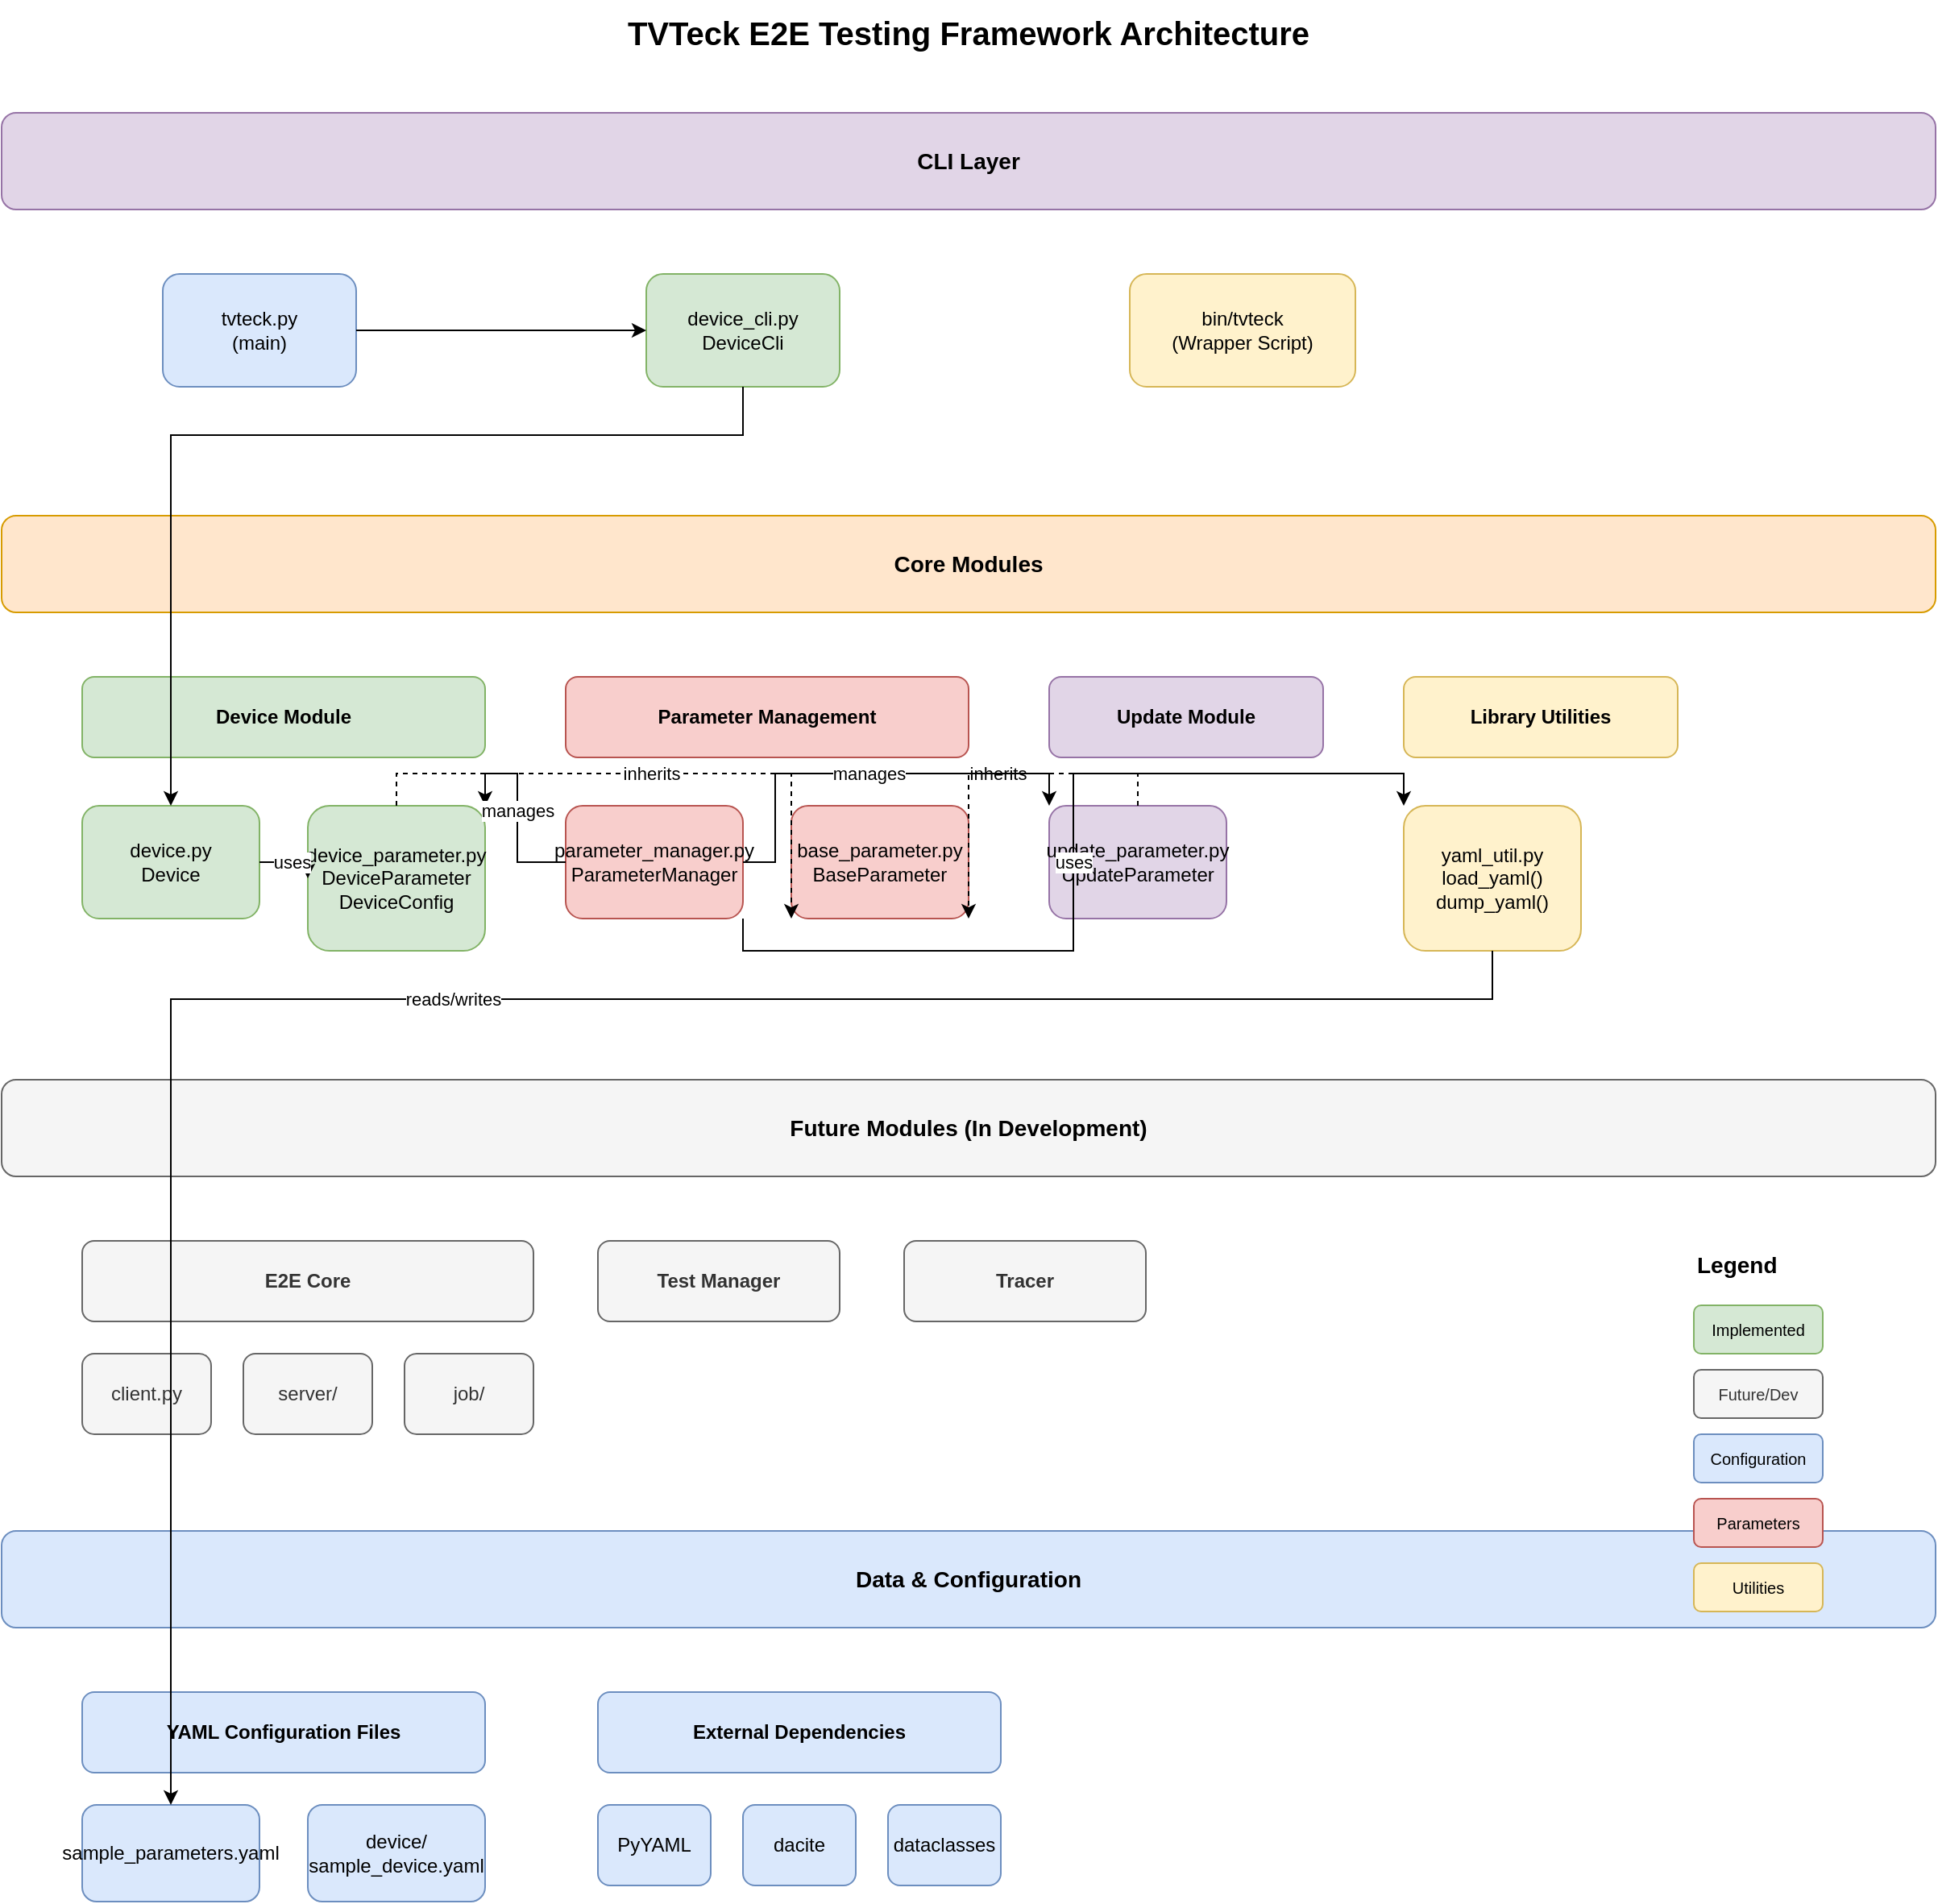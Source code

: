 <mxfile version="21.6.5" type="device">
  <diagram name="TVTeck Architecture" id="architecture-overview">
    <mxGraphModel dx="1422" dy="1000" grid="1" gridSize="10" guides="1" tooltips="1" connect="1" arrows="1" fold="1" page="1" pageScale="1" pageWidth="1400" pageHeight="1200" math="0" shadow="0">
      <root>
        <mxCell id="0" />
        <mxCell id="1" parent="0" />
        
        <!-- Title -->
        <mxCell id="title" value="TVTeck E2E Testing Framework Architecture" style="text;html=1;strokeColor=none;fillColor=none;align=center;verticalAlign=middle;whiteSpace=wrap;rounded=0;fontSize=20;fontStyle=1" vertex="1" parent="1">
          <mxGeometry x="450" y="30" width="500" height="40" as="geometry" />
        </mxCell>

        <!-- CLI Layer -->
        <mxCell id="cli-layer" value="CLI Layer" style="rounded=1;whiteSpace=wrap;html=1;fillColor=#e1d5e7;strokeColor=#9673a6;fontSize=14;fontStyle=1" vertex="1" parent="1">
          <mxGeometry x="100" y="100" width="1200" height="60" as="geometry" />
        </mxCell>
        
        <!-- Main Entry Point -->
        <mxCell id="tvteck-main" value="tvteck.py&#xa;(main)" style="rounded=1;whiteSpace=wrap;html=1;fillColor=#dae8fc;strokeColor=#6c8ebf" vertex="1" parent="1">
          <mxGeometry x="200" y="200" width="120" height="70" as="geometry" />
        </mxCell>

        <!-- Device CLI -->
        <mxCell id="device-cli" value="device_cli.py&#xa;DeviceCli" style="rounded=1;whiteSpace=wrap;html=1;fillColor=#d5e8d4;strokeColor=#82b366" vertex="1" parent="1">
          <mxGeometry x="500" y="200" width="120" height="70" as="geometry" />
        </mxCell>

        <!-- Bin Scripts -->
        <mxCell id="bin-scripts" value="bin/tvteck&#xa;(Wrapper Script)" style="rounded=1;whiteSpace=wrap;html=1;fillColor=#fff2cc;strokeColor=#d6b656" vertex="1" parent="1">
          <mxGeometry x="800" y="200" width="140" height="70" as="geometry" />
        </mxCell>

        <!-- CLI to Device connection -->
        <mxCell id="cli-device-conn" value="" style="edgeStyle=orthogonalEdgeStyle;rounded=0;orthogonalLoop=1;jettySize=auto;html=1;exitX=1;exitY=0.5;exitDx=0;exitDy=0;entryX=0;entryY=0.5;entryDx=0;entryDy=0;" edge="1" parent="1" source="tvteck-main" target="device-cli">
          <mxGeometry relative="1" as="geometry" />
        </mxCell>

        <!-- Core Modules Layer -->
        <mxCell id="core-layer" value="Core Modules" style="rounded=1;whiteSpace=wrap;html=1;fillColor=#ffe6cc;strokeColor=#d79b00;fontSize=14;fontStyle=1" vertex="1" parent="1">
          <mxGeometry x="100" y="350" width="1200" height="60" as="geometry" />
        </mxCell>

        <!-- Device Module -->
        <mxCell id="device-module" value="Device Module" style="rounded=1;whiteSpace=wrap;html=1;fillColor=#d5e8d4;strokeColor=#82b366;fontSize=12;fontStyle=1" vertex="1" parent="1">
          <mxGeometry x="150" y="450" width="250" height="50" as="geometry" />
        </mxCell>

        <mxCell id="device-class" value="device.py&#xa;Device" style="rounded=1;whiteSpace=wrap;html=1;fillColor=#d5e8d4;strokeColor=#82b366" vertex="1" parent="1">
          <mxGeometry x="150" y="530" width="110" height="70" as="geometry" />
        </mxCell>

        <mxCell id="device-param" value="device_parameter.py&#xa;DeviceParameter&#xa;DeviceConfig" style="rounded=1;whiteSpace=wrap;html=1;fillColor=#d5e8d4;strokeColor=#82b366" vertex="1" parent="1">
          <mxGeometry x="290" y="530" width="110" height="90" as="geometry" />
        </mxCell>

        <!-- Parameter Management Module -->
        <mxCell id="parameter-module" value="Parameter Management" style="rounded=1;whiteSpace=wrap;html=1;fillColor=#f8cecc;strokeColor=#b85450;fontSize=12;fontStyle=1" vertex="1" parent="1">
          <mxGeometry x="450" y="450" width="250" height="50" as="geometry" />
        </mxCell>

        <mxCell id="param-manager" value="parameter_manager.py&#xa;ParameterManager" style="rounded=1;whiteSpace=wrap;html=1;fillColor=#f8cecc;strokeColor=#b85450" vertex="1" parent="1">
          <mxGeometry x="450" y="530" width="110" height="70" as="geometry" />
        </mxCell>

        <mxCell id="base-param" value="base_parameter.py&#xa;BaseParameter" style="rounded=1;whiteSpace=wrap;html=1;fillColor=#f8cecc;strokeColor=#b85450" vertex="1" parent="1">
          <mxGeometry x="590" y="530" width="110" height="70" as="geometry" />
        </mxCell>

        <!-- Update Module -->
        <mxCell id="update-module" value="Update Module" style="rounded=1;whiteSpace=wrap;html=1;fillColor=#e1d5e7;strokeColor=#9673a6;fontSize=12;fontStyle=1" vertex="1" parent="1">
          <mxGeometry x="750" y="450" width="170" height="50" as="geometry" />
        </mxCell>

        <mxCell id="update-param" value="update_parameter.py&#xa;UpdateParameter" style="rounded=1;whiteSpace=wrap;html=1;fillColor=#e1d5e7;strokeColor=#9673a6" vertex="1" parent="1">
          <mxGeometry x="750" y="530" width="110" height="70" as="geometry" />
        </mxCell>

        <!-- Utility Library -->
        <mxCell id="lib-module" value="Library Utilities" style="rounded=1;whiteSpace=wrap;html=1;fillColor=#fff2cc;strokeColor=#d6b656;fontSize=12;fontStyle=1" vertex="1" parent="1">
          <mxGeometry x="970" y="450" width="170" height="50" as="geometry" />
        </mxCell>

        <mxCell id="yaml-util" value="yaml_util.py&#xa;load_yaml()&#xa;dump_yaml()" style="rounded=1;whiteSpace=wrap;html=1;fillColor=#fff2cc;strokeColor=#d6b656" vertex="1" parent="1">
          <mxGeometry x="970" y="530" width="110" height="90" as="geometry" />
        </mxCell>

        <!-- Future Modules (Development) -->
        <mxCell id="future-layer" value="Future Modules (In Development)" style="rounded=1;whiteSpace=wrap;html=1;fillColor=#f5f5f5;strokeColor=#666666;fontSize=14;fontStyle=1" vertex="1" parent="1">
          <mxGeometry x="100" y="700" width="1200" height="60" as="geometry" />
        </mxCell>

        <!-- E2E Core -->
        <mxCell id="e2e-core" value="E2E Core" style="rounded=1;whiteSpace=wrap;html=1;fillColor=#f5f5f5;strokeColor=#666666;fontSize=12;fontStyle=1;fontColor=#333333" vertex="1" parent="1">
          <mxGeometry x="150" y="800" width="280" height="50" as="geometry" />
        </mxCell>

        <mxCell id="client" value="client.py" style="rounded=1;whiteSpace=wrap;html=1;fillColor=#f5f5f5;strokeColor=#666666;fontColor=#333333" vertex="1" parent="1">
          <mxGeometry x="150" y="870" width="80" height="50" as="geometry" />
        </mxCell>

        <mxCell id="server" value="server/" style="rounded=1;whiteSpace=wrap;html=1;fillColor=#f5f5f5;strokeColor=#666666;fontColor=#333333" vertex="1" parent="1">
          <mxGeometry x="250" y="870" width="80" height="50" as="geometry" />
        </mxCell>

        <mxCell id="job" value="job/" style="rounded=1;whiteSpace=wrap;html=1;fillColor=#f5f5f5;strokeColor=#666666;fontColor=#333333" vertex="1" parent="1">
          <mxGeometry x="350" y="870" width="80" height="50" as="geometry" />
        </mxCell>

        <!-- Test Manager -->
        <mxCell id="test-manager" value="Test Manager" style="rounded=1;whiteSpace=wrap;html=1;fillColor=#f5f5f5;strokeColor=#666666;fontSize=12;fontStyle=1;fontColor=#333333" vertex="1" parent="1">
          <mxGeometry x="470" y="800" width="150" height="50" as="geometry" />
        </mxCell>

        <!-- Tracer -->
        <mxCell id="tracer" value="Tracer" style="rounded=1;whiteSpace=wrap;html=1;fillColor=#f5f5f5;strokeColor=#666666;fontSize=12;fontStyle=1;fontColor=#333333" vertex="1" parent="1">
          <mxGeometry x="660" y="800" width="150" height="50" as="geometry" />
        </mxCell>

        <!-- Data Layer -->
        <mxCell id="data-layer" value="Data &amp; Configuration" style="rounded=1;whiteSpace=wrap;html=1;fillColor=#dae8fc;strokeColor=#6c8ebf;fontSize=14;fontStyle=1" vertex="1" parent="1">
          <mxGeometry x="100" y="980" width="1200" height="60" as="geometry" />
        </mxCell>

        <!-- YAML Files -->
        <mxCell id="yaml-files" value="YAML Configuration Files" style="rounded=1;whiteSpace=wrap;html=1;fillColor=#dae8fc;strokeColor=#6c8ebf;fontSize=12;fontStyle=1" vertex="1" parent="1">
          <mxGeometry x="150" y="1080" width="250" height="50" as="geometry" />
        </mxCell>

        <mxCell id="sample-params" value="sample_parameters.yaml" style="rounded=1;whiteSpace=wrap;html=1;fillColor=#dae8fc;strokeColor=#6c8ebf" vertex="1" parent="1">
          <mxGeometry x="150" y="1150" width="110" height="60" as="geometry" />
        </mxCell>

        <mxCell id="device-yaml" value="device/&#xa;sample_device.yaml" style="rounded=1;whiteSpace=wrap;html=1;fillColor=#dae8fc;strokeColor=#6c8ebf" vertex="1" parent="1">
          <mxGeometry x="290" y="1150" width="110" height="60" as="geometry" />
        </mxCell>

        <!-- Dependencies -->
        <mxCell id="deps" value="External Dependencies" style="rounded=1;whiteSpace=wrap;html=1;fillColor=#dae8fc;strokeColor=#6c8ebf;fontSize=12;fontStyle=1" vertex="1" parent="1">
          <mxGeometry x="470" y="1080" width="250" height="50" as="geometry" />
        </mxCell>

        <mxCell id="pyyaml" value="PyYAML" style="rounded=1;whiteSpace=wrap;html=1;fillColor=#dae8fc;strokeColor=#6c8ebf" vertex="1" parent="1">
          <mxGeometry x="470" y="1150" width="70" height="50" as="geometry" />
        </mxCell>

        <mxCell id="dacite" value="dacite" style="rounded=1;whiteSpace=wrap;html=1;fillColor=#dae8fc;strokeColor=#6c8ebf" vertex="1" parent="1">
          <mxGeometry x="560" y="1150" width="70" height="50" as="geometry" />
        </mxCell>

        <mxCell id="dataclasses" value="dataclasses" style="rounded=1;whiteSpace=wrap;html=1;fillColor=#dae8fc;strokeColor=#6c8ebf" vertex="1" parent="1">
          <mxGeometry x="650" y="1150" width="70" height="50" as="geometry" />
        </mxCell>

        <!-- Key connections with proper routing -->
        <mxCell id="device-cli-to-device" value="" style="edgeStyle=orthogonalEdgeStyle;rounded=0;orthogonalLoop=1;jettySize=auto;html=1;exitX=0.5;exitY=1;exitDx=0;exitDy=0;entryX=0.5;entryY=0;entryDx=0;entryDy=0;" edge="1" parent="1" source="device-cli" target="device-class">
          <mxGeometry relative="1" as="geometry">
            <mxPoint x="560" y="290" as="sourcePoint" />
            <mxPoint x="205" y="530" as="targetPoint" />
            <Array as="points">
              <mxPoint x="560" y="300" />
              <mxPoint x="205" y="300" />
            </Array>
          </mxGeometry>
        </mxCell>

        <mxCell id="device-to-param" value="uses" style="edgeStyle=orthogonalEdgeStyle;rounded=0;orthogonalLoop=1;jettySize=auto;html=1;exitX=1;exitY=0.5;exitDx=0;exitDy=0;entryX=0;entryY=0.5;entryDx=0;entryDy=0;" edge="1" parent="1" source="device-class" target="device-param">
          <mxGeometry relative="1" as="geometry" />
        </mxCell>

        <mxCell id="param-inheritance" value="inherits" style="edgeStyle=orthogonalEdgeStyle;rounded=0;orthogonalLoop=1;jettySize=auto;html=1;dashed=1;exitX=0.5;exitY=0;exitDx=0;exitDy=0;entryX=0;entryY=1;entryDx=0;entryDy=0;" edge="1" parent="1" source="device-param" target="base-param">
          <mxGeometry relative="1" as="geometry">
            <Array as="points">
              <mxPoint x="345" y="510" />
              <mxPoint x="590" y="510" />
            </Array>
          </mxGeometry>
        </mxCell>

        <mxCell id="update-inheritance" value="inherits" style="edgeStyle=orthogonalEdgeStyle;rounded=0;orthogonalLoop=1;jettySize=auto;html=1;dashed=1;exitX=0.5;exitY=0;exitDx=0;exitDy=0;entryX=1;entryY=1;entryDx=0;entryDy=0;" edge="1" parent="1" source="update-param" target="base-param">
          <mxGeometry relative="1" as="geometry">
            <Array as="points">
              <mxPoint x="805" y="510" />
              <mxPoint x="700" y="510" />
            </Array>
          </mxGeometry>
        </mxCell>

        <mxCell id="param-manager-uses-yaml" value="uses" style="edgeStyle=orthogonalEdgeStyle;rounded=0;orthogonalLoop=1;jettySize=auto;html=1;exitX=1;exitY=1;exitDx=0;exitDy=0;entryX=0;entryY=0;entryDx=0;entryDy=0;" edge="1" parent="1" source="param-manager" target="yaml-util">
          <mxGeometry relative="1" as="geometry" />
        </mxCell>

        <mxCell id="param-manager-manages" value="manages" style="edgeStyle=orthogonalEdgeStyle;rounded=0;orthogonalLoop=1;jettySize=auto;html=1;exitX=0;exitY=0.5;exitDx=0;exitDy=0;entryX=1;entryY=0;entryDx=0;entryDy=0;" edge="1" parent="1" source="param-manager" target="device-param">
          <mxGeometry relative="1" as="geometry">
            <Array as="points">
              <mxPoint x="420" y="565" />
              <mxPoint x="420" y="510" />
              <mxPoint x="400" y="510" />
            </Array>
          </mxGeometry>
        </mxCell>

        <mxCell id="param-manager-manages-update" value="manages" style="edgeStyle=orthogonalEdgeStyle;rounded=0;orthogonalLoop=1;jettySize=auto;html=1;exitX=1;exitY=0.5;exitDx=0;exitDy=0;entryX=0;entryY=0;entryDx=0;entryDy=0;" edge="1" parent="1" source="param-manager" target="update-param">
          <mxGeometry relative="1" as="geometry">
            <Array as="points">
              <mxPoint x="580" y="565" />
              <mxPoint x="580" y="510" />
              <mxPoint x="750" y="510" />
            </Array>
          </mxGeometry>
        </mxCell>

        <mxCell id="yaml-to-files" value="reads/writes" style="edgeStyle=orthogonalEdgeStyle;rounded=0;orthogonalLoop=1;jettySize=auto;html=1;exitX=0.5;exitY=1;exitDx=0;exitDy=0;entryX=0.5;entryY=0;entryDx=0;entryDy=0;" edge="1" parent="1" source="yaml-util" target="sample-params">
          <mxGeometry relative="1" as="geometry">
            <Array as="points">
              <mxPoint x="1025" y="650" />
              <mxPoint x="205" y="650" />
            </Array>
          </mxGeometry>
        </mxCell>

        <!-- Legend -->
        <mxCell id="legend-title" value="Legend" style="text;html=1;strokeColor=none;fillColor=none;align=left;verticalAlign=middle;whiteSpace=wrap;rounded=0;fontSize=14;fontStyle=1" vertex="1" parent="1">
          <mxGeometry x="1150" y="800" width="80" height="30" as="geometry" />
        </mxCell>
        
        <mxCell id="legend-implemented" value="Implemented" style="rounded=1;whiteSpace=wrap;html=1;fillColor=#d5e8d4;strokeColor=#82b366;fontSize=10" vertex="1" parent="1">
          <mxGeometry x="1150" y="840" width="80" height="30" as="geometry" />
        </mxCell>
        
        <mxCell id="legend-future" value="Future/Dev" style="rounded=1;whiteSpace=wrap;html=1;fillColor=#f5f5f5;strokeColor=#666666;fontSize=10;fontColor=#333333" vertex="1" parent="1">
          <mxGeometry x="1150" y="880" width="80" height="30" as="geometry" />
        </mxCell>

        <mxCell id="legend-config" value="Configuration" style="rounded=1;whiteSpace=wrap;html=1;fillColor=#dae8fc;strokeColor=#6c8ebf;fontSize=10" vertex="1" parent="1">
          <mxGeometry x="1150" y="920" width="80" height="30" as="geometry" />
        </mxCell>

        <mxCell id="legend-param" value="Parameters" style="rounded=1;whiteSpace=wrap;html=1;fillColor=#f8cecc;strokeColor=#b85450;fontSize=10" vertex="1" parent="1">
          <mxGeometry x="1150" y="960" width="80" height="30" as="geometry" />
        </mxCell>

        <mxCell id="legend-util" value="Utilities" style="rounded=1;whiteSpace=wrap;html=1;fillColor=#fff2cc;strokeColor=#d6b656;fontSize=10" vertex="1" parent="1">
          <mxGeometry x="1150" y="1000" width="80" height="30" as="geometry" />
        </mxCell>

      </root>
    </mxGraphModel>
  </diagram>
  
  <diagram name="Parameter System" id="parameter-system">
    <mxGraphModel dx="1422" dy="1000" grid="1" gridSize="10" guides="1" tooltips="1" connect="1" arrows="1" fold="1" page="1" pageScale="1" pageWidth="1400" pageHeight="1200" math="0" shadow="0">
      <root>
        <mxCell id="0" />
        <mxCell id="1" parent="0" />
        
        <!-- Title -->
        <mxCell id="param-title" value="TVTeck Parameter Management System" style="text;html=1;strokeColor=none;fillColor=none;align=center;verticalAlign=middle;whiteSpace=wrap;rounded=0;fontSize=20;fontStyle=1" vertex="1" parent="1">
          <mxGeometry x="450" y="30" width="500" height="40" as="geometry" />
        </mxCell>

        <!-- Base Parameter Layer -->
        <mxCell id="base-layer" value="Base Parameter Framework" style="rounded=1;whiteSpace=wrap;html=1;fillColor=#f8cecc;strokeColor=#b85450;fontSize=14;fontStyle=1" vertex="1" parent="1">
          <mxGeometry x="100" y="100" width="1200" height="60" as="geometry" />
        </mxCell>

        <!-- BaseParameter Class -->
        <mxCell id="base-param-class" value="BaseParameter&#xa;(Abstract Base Class)" style="rounded=1;whiteSpace=wrap;html=1;fillColor=#f8cecc;strokeColor=#b85450;fontSize=12;fontStyle=1" vertex="1" parent="1">
          <mxGeometry x="600" y="200" width="200" height="80" as="geometry" />
        </mxCell>

        <!-- Base Methods -->
        <mxCell id="get-field-names" value="get_field_names()&#xa;→ List[str]" style="rounded=1;whiteSpace=wrap;html=1;fillColor=#fff2cc;strokeColor=#d6b656" vertex="1" parent="1">
          <mxGeometry x="450" y="320" width="120" height="60" as="geometry" />
        </mxCell>

        <mxCell id="dump-parameter" value="dump_parameter()&#xa;→ Dict" style="rounded=1;whiteSpace=wrap;html=1;fillColor=#fff2cc;strokeColor=#d6b656" vertex="1" parent="1">
          <mxGeometry x="730" y="320" width="120" height="60" as="geometry" />
        </mxCell>

        <!-- Concrete Parameter Classes -->
        <mxCell id="concrete-layer" value="Concrete Parameter Classes" style="rounded=1;whiteSpace=wrap;html=1;fillColor=#d5e8d4;strokeColor=#82b366;fontSize=14;fontStyle=1" vertex="1" parent="1">
          <mxGeometry x="100" y="430" width="1200" height="60" as="geometry" />
        </mxCell>

        <mxCell id="any-param-1" value="AnyParameter&#xa;@dataclass" style="rounded=1;whiteSpace=wrap;html=1;fillColor=#d5e8d4;strokeColor=#82b366" vertex="1" parent="1">
          <mxGeometry x="200" y="530" width="150" height="70" as="geometry" />
        </mxCell>

        <mxCell id="any-param-2" value="AnotherParameter&#xa;@dataclass" style="rounded=1;whiteSpace=wrap;html=1;fillColor=#d5e8d4;strokeColor=#82b366" vertex="1" parent="1">
          <mxGeometry x="450" y="530" width="150" height="70" as="geometry" />
        </mxCell>

        <mxCell id="any-param-3" value="CustomParameter&#xa;@dataclass" style="rounded=1;whiteSpace=wrap;html=1;fillColor=#d5e8d4;strokeColor=#82b366" vertex="1" parent="1">
          <mxGeometry x="700" y="530" width="150" height="70" as="geometry" />
        </mxCell>

        <mxCell id="any-param-4" value="...ExtensibleParameter&#xa;@dataclass" style="rounded=1;whiteSpace=wrap;html=1;fillColor=#d5e8d4;strokeColor=#82b366" vertex="1" parent="1">
          <mxGeometry x="950" y="530" width="150" height="70" as="geometry" />
        </mxCell>

        <!-- Parameter Manager -->
        <mxCell id="param-mgr-layer" value="Parameter Management Layer" style="rounded=1;whiteSpace=wrap;html=1;fillColor=#e1d5e7;strokeColor=#9673a6;fontSize=14;fontStyle=1" vertex="1" parent="1">
          <mxGeometry x="100" y="660" width="1200" height="60" as="geometry" />
        </mxCell>

        <mxCell id="param-manager-class" value="ParameterManager" style="rounded=1;whiteSpace=wrap;html=1;fillColor=#e1d5e7;strokeColor=#9673a6;fontSize=16;fontStyle=1" vertex="1" parent="1">
          <mxGeometry x="600" y="760" width="200" height="80" as="geometry" />
        </mxCell>

        <!-- Manager Functions -->
        <mxCell id="param-map" value="param_map&#xa;{category: ParameterClass}" style="rounded=1;whiteSpace=wrap;html=1;fillColor=#fff2cc;strokeColor=#d6b656" vertex="1" parent="1">
          <mxGeometry x="150" y="880" width="180" height="60" as="geometry" />
        </mxCell>

        <mxCell id="set-param" value="set_parameter()&#xa;get_parameter()" style="rounded=1;whiteSpace=wrap;html=1;fillColor=#fff2cc;strokeColor=#d6b656" vertex="1" parent="1">
          <mxGeometry x="360" y="880" width="120" height="60" as="geometry" />
        </mxCell>

        <mxCell id="load-dump" value="load_parameter_file()&#xa;dump_parameter_file()" style="rounded=1;whiteSpace=wrap;html=1;fillColor=#fff2cc;strokeColor=#d6b656" vertex="1" parent="1">
          <mxGeometry x="620" y="880" width="160" height="60" as="geometry" />
        </mxCell>

        <mxCell id="show-param" value="show_parameter()&#xa;set_all_parameters()" style="rounded=1;whiteSpace=wrap;html=1;fillColor=#fff2cc;strokeColor=#d6b656" vertex="1" parent="1">
          <mxGeometry x="820" y="880" width="160" height="60" as="geometry" />
        </mxCell>

        <!-- YAML Integration -->
        <mxCell id="yaml-layer" value="YAML Integration" style="rounded=1;whiteSpace=wrap;html=1;fillColor=#dae8fc;strokeColor=#6c8ebf;fontSize=14;fontStyle=1" vertex="1" parent="1">
          <mxGeometry x="100" y="1000" width="1200" height="60" as="geometry" />
        </mxCell>

        <mxCell id="yaml-files-param" value="YAML Configuration Files" style="rounded=1;whiteSpace=wrap;html=1;fillColor=#dae8fc;strokeColor=#6c8ebf" vertex="1" parent="1">
          <mxGeometry x="300" y="1100" width="200" height="60" as="geometry" />
        </mxCell>

        <mxCell id="yaml-util-param" value="yaml_util.py&#xa;load_yaml() / dump_yaml()" style="rounded=1;whiteSpace=wrap;html=1;fillColor=#dae8fc;strokeColor=#6c8ebf" vertex="1" parent="1">
          <mxGeometry x="600" y="1100" width="200" height="60" as="geometry" />
        </mxCell>

        <mxCell id="dacite-param" value="dacite&#xa;from_dict() conversion" style="rounded=1;whiteSpace=wrap;html=1;fillColor=#dae8fc;strokeColor=#6c8ebf" vertex="1" parent="1">
          <mxGeometry x="900" y="1100" width="200" height="60" as="geometry" />
        </mxCell>

        <!-- Connections -->
        <mxCell id="base-to-methods" value="" style="edgeStyle=orthogonalEdgeStyle;rounded=0;orthogonalLoop=1;jettySize=auto;html=1;exitX=0;exitY=1;exitDx=0;exitDy=0;entryX=0.5;entryY=0;entryDx=0;entryDy=0;" edge="1" parent="1" source="base-param-class" target="get-field-names">
          <mxGeometry relative="1" as="geometry" />
        </mxCell>

        <mxCell id="base-to-dump" value="" style="edgeStyle=orthogonalEdgeStyle;rounded=0;orthogonalLoop=1;jettySize=auto;html=1;exitX=1;exitY=1;exitDx=0;exitDy=0;entryX=0.5;entryY=0;entryDx=0;entryDy=0;" edge="1" parent="1" source="base-param-class" target="dump-parameter">
          <mxGeometry relative="1" as="geometry" />
        </mxCell>

        <!-- Inheritance arrows -->
        <mxCell id="inherit1" value="inherits" style="edgeStyle=orthogonalEdgeStyle;rounded=0;orthogonalLoop=1;jettySize=auto;html=1;dashed=1;exitX=0.5;exitY=0;exitDx=0;exitDy=0;entryX=0.2;entryY=1;entryDx=0;entryDy=0;" edge="1" parent="1" source="any-param-1" target="base-param-class">
          <mxGeometry relative="1" as="geometry" />
        </mxCell>

        <mxCell id="inherit2" value="inherits" style="edgeStyle=orthogonalEdgeStyle;rounded=0;orthogonalLoop=1;jettySize=auto;html=1;dashed=1;exitX=0.5;exitY=0;exitDx=0;exitDy=0;entryX=0.4;entryY=1;entryDx=0;entryDy=0;" edge="1" parent="1" source="any-param-2" target="base-param-class">
          <mxGeometry relative="1" as="geometry" />
        </mxCell>

        <mxCell id="inherit3" value="inherits" style="edgeStyle=orthogonalEdgeStyle;rounded=0;orthogonalLoop=1;jettySize=auto;html=1;dashed=1;exitX=0.5;exitY=0;exitDx=0;exitDy=0;entryX=0.6;entryY=1;entryDx=0;entryDy=0;" edge="1" parent="1" source="any-param-3" target="base-param-class">
          <mxGeometry relative="1" as="geometry" />
        </mxCell>

        <mxCell id="inherit4" value="inherits" style="edgeStyle=orthogonalEdgeStyle;rounded=0;orthogonalLoop=1;jettySize=auto;html=1;dashed=1;exitX=0.5;exitY=0;exitDx=0;exitDy=0;entryX=0.8;entryY=1;entryDx=0;entryDy=0;" edge="1" parent="1" source="any-param-4" target="base-param-class">
          <mxGeometry relative="1" as="geometry" />
        </mxCell>

        <!-- Manager connections -->
        <mxCell id="mgr-to-map" value="uses" style="edgeStyle=orthogonalEdgeStyle;rounded=0;orthogonalLoop=1;jettySize=auto;html=1;exitX=0;exitY=1;exitDx=0;exitDy=0;entryX=1;entryY=0;entryDx=0;entryDy=0;" edge="1" parent="1" source="param-manager-class" target="param-map">
          <mxGeometry relative="1" as="geometry" />
        </mxCell>

        <mxCell id="mgr-to-set" value="implements" style="edgeStyle=orthogonalEdgeStyle;rounded=0;orthogonalLoop=1;jettySize=auto;html=1;exitX=0.25;exitY=1;exitDx=0;exitDy=0;entryX=0.5;entryY=0;entryDx=0;entryDy=0;" edge="1" parent="1" source="param-manager-class" target="set-param">
          <mxGeometry relative="1" as="geometry" />
        </mxCell>

        <mxCell id="mgr-to-load" value="implements" style="edgeStyle=orthogonalEdgeStyle;rounded=0;orthogonalLoop=1;jettySize=auto;html=1;exitX=0.5;exitY=1;exitDx=0;exitDy=0;entryX=0.5;entryY=0;entryDx=0;entryDy=0;" edge="1" parent="1" source="param-manager-class" target="load-dump">
          <mxGeometry relative="1" as="geometry" />
        </mxCell>

        <mxCell id="mgr-to-show" value="implements" style="edgeStyle=orthogonalEdgeStyle;rounded=0;orthogonalLoop=1;jettySize=auto;html=1;exitX=0.75;exitY=1;exitDx=0;exitDy=0;entryX=0.5;entryY=0;entryDx=0;entryDy=0;" edge="1" parent="1" source="param-manager-class" target="show-param">
          <mxGeometry relative="1" as="geometry" />
        </mxCell>

        <!-- YAML connections -->
        <mxCell id="load-to-yaml" value="reads/writes" style="edgeStyle=orthogonalEdgeStyle;rounded=0;orthogonalLoop=1;jettySize=auto;html=1;exitX=0;exitY=1;exitDx=0;exitDy=0;entryX=0.5;entryY=0;entryDx=0;entryDy=0;" edge="1" parent="1" source="load-dump" target="yaml-files-param">
          <mxGeometry relative="1" as="geometry" />
        </mxCell>

        <mxCell id="load-to-util" value="uses" style="edgeStyle=orthogonalEdgeStyle;rounded=0;orthogonalLoop=1;jettySize=auto;html=1;exitX=0.5;exitY=1;exitDx=0;exitDy=0;entryX=0.5;entryY=0;entryDx=0;entryDy=0;" edge="1" parent="1" source="load-dump" target="yaml-util-param">
          <mxGeometry relative="1" as="geometry" />
        </mxCell>

        <mxCell id="load-to-dacite" value="uses" style="edgeStyle=orthogonalEdgeStyle;rounded=0;orthogonalLoop=1;jettySize=auto;html=1;exitX=1;exitY=1;exitDx=0;exitDy=0;entryX=0.5;entryY=0;entryDx=0;entryDy=0;" edge="1" parent="1" source="load-dump" target="dacite-param">
          <mxGeometry relative="1" as="geometry" />
        </mxCell>

      </root>
    </mxGraphModel>
  </diagram>
  
  <diagram name="CLI System" id="cli-system">
    <mxGraphModel dx="1422" dy="1000" grid="1" gridSize="10" guides="1" tooltips="1" connect="1" arrows="1" fold="1" page="1" pageScale="1" pageWidth="1400" pageHeight="1200" math="0" shadow="0">
      <root>
        <mxCell id="0" />
        <mxCell id="1" parent="0" />
        
        <!-- Title -->
        <mxCell id="cli-title" value="TVTeck CLI System Architecture" style="text;html=1;strokeColor=none;fillColor=none;align=center;verticalAlign=middle;whiteSpace=wrap;rounded=0;fontSize=20;fontStyle=1" vertex="1" parent="1">
          <mxGeometry x="450" y="30" width="500" height="40" as="geometry" />
        </mxCell>

        <!-- Entry Point Layer -->
        <mxCell id="entry-layer" value="CLI Entry Point" style="rounded=1;whiteSpace=wrap;html=1;fillColor=#dae8fc;strokeColor=#6c8ebf;fontSize=14;fontStyle=1" vertex="1" parent="1">
          <mxGeometry x="100" y="100" width="1200" height="60" as="geometry" />
        </mxCell>

        <!-- Main CLI -->
        <mxCell id="main-cli" value="main()&#xa;ArgumentParser" style="rounded=1;whiteSpace=wrap;html=1;fillColor=#dae8fc;strokeColor=#6c8ebf;fontSize=12;fontStyle=1" vertex="1" parent="1">
          <mxGeometry x="600" y="200" width="200" height="80" as="geometry" />
        </mxCell>

        <!-- Subparser Creation -->
        <mxCell id="subparser-creation" value="subparsers = parser.add_subparsers()" style="rounded=1;whiteSpace=wrap;html=1;fillColor=#fff2cc;strokeColor=#d6b656" vertex="1" parent="1">
          <mxGeometry x="575" y="320" width="250" height="50" as="geometry" />
        </mxCell>

        <!-- Category Registration Layer -->
        <mxCell id="category-layer" value="Category Registration Layer" style="rounded=1;whiteSpace=wrap;html=1;fillColor=#e1d5e7;strokeColor=#9673a6;fontSize=14;fontStyle=1" vertex="1" parent="1">
          <mxGeometry x="100" y="420" width="1200" height="60" as="geometry" />
        </mxCell>

        <!-- Category Map -->
        <mxCell id="category-map" value="category_map = {&#xa;  'category1': Cli1,&#xa;  'category2': Cli2,&#xa;  ...&#xa;}" style="rounded=1;whiteSpace=wrap;html=1;fillColor=#e1d5e7;strokeColor=#9673a6" vertex="1" parent="1">
          <mxGeometry x="600" y="520" width="200" height="100" as="geometry" />
        </mxCell>

        <!-- CLI Classes Layer -->
        <mxCell id="cli-classes-layer" value="CLI Implementation Classes" style="rounded=1;whiteSpace=wrap;html=1;fillColor=#d5e8d4;strokeColor=#82b366;fontSize=14;fontStyle=1" vertex="1" parent="1">
          <mxGeometry x="100" y="680" width="1200" height="60" as="geometry" />
        </mxCell>

        <!-- Generic CLI Classes -->
        <mxCell id="cli-class-1" value="AnyCli" style="rounded=1;whiteSpace=wrap;html=1;fillColor=#d5e8d4;strokeColor=#82b366;fontSize=12;fontStyle=1" vertex="1" parent="1">
          <mxGeometry x="200" y="780" width="150" height="80" as="geometry" />
        </mxCell>

        <mxCell id="cli-class-2" value="AnotherCli" style="rounded=1;whiteSpace=wrap;html=1;fillColor=#d5e8d4;strokeColor=#82b366;fontSize=12;fontStyle=1" vertex="1" parent="1">
          <mxGeometry x="450" y="780" width="150" height="80" as="geometry" />
        </mxCell>

        <mxCell id="cli-class-3" value="CustomCli" style="rounded=1;whiteSpace=wrap;html=1;fillColor=#d5e8d4;strokeColor=#82b366;fontSize=12;fontStyle=1" vertex="1" parent="1">
          <mxGeometry x="700" y="780" width="150" height="80" as="geometry" />
        </mxCell>

        <mxCell id="cli-class-4" value="...ExtensibleCli" style="rounded=1;whiteSpace=wrap;html=1;fillColor=#d5e8d4;strokeColor=#82b366;fontSize=12;fontStyle=1" vertex="1" parent="1">
          <mxGeometry x="950" y="780" width="150" height="80" as="geometry" />
        </mxCell>

        <!-- CLI Methods -->
        <mxCell id="register-method" value="register(subparsers)" style="rounded=1;whiteSpace=wrap;html=1;fillColor=#fff2cc;strokeColor=#d6b656" vertex="1" parent="1">
          <mxGeometry x="150" y="900" width="140" height="50" as="geometry" />
        </mxCell>

        <mxCell id="command-methods" value="command methods&#xa;(_cmd_func1, _cmd_func2, ...)" style="rounded=1;whiteSpace=wrap;html=1;fillColor=#fff2cc;strokeColor=#d6b656" vertex="1" parent="1">
          <mxGeometry x="320" y="900" width="180" height="60" as="geometry" />
        </mxCell>

        <mxCell id="subcommand-creation" value="add_parser()&#xa;set_defaults(func=...)" style="rounded=1;whiteSpace=wrap;html=1;fillColor=#fff2cc;strokeColor=#d6b656" vertex="1" parent="1">
          <mxGeometry x="530" y="900" width="160" height="60" as="geometry" />
        </mxCell>

        <!-- Command Execution Layer -->
        <mxCell id="execution-layer" value="Command Execution Flow" style="rounded=1;whiteSpace=wrap;html=1;fillColor=#f8cecc;strokeColor=#b85450;fontSize=14;fontStyle=1" vertex="1" parent="1">
          <mxGeometry x="100" y="1020" width="1200" height="60" as="geometry" />
        </mxCell>

        <!-- Execution Flow -->
        <mxCell id="args-parse" value="args = parser.parse_args()" style="rounded=1;whiteSpace=wrap;html=1;fillColor=#f8cecc;strokeColor=#b85450" vertex="1" parent="1">
          <mxGeometry x="200" y="1120" width="180" height="60" as="geometry" />
        </mxCell>

        <mxCell id="has-func" value="hasattr(args, 'func')" style="rhombus;whiteSpace=wrap;html=1;fillColor=#fff2cc;strokeColor=#d6b656" vertex="1" parent="1">
          <mxGeometry x="450" y="1120" width="140" height="60" as="geometry" />
        </mxCell>

        <mxCell id="call-func" value="args.func()" style="rounded=1;whiteSpace=wrap;html=1;fillColor=#d5e8d4;strokeColor=#82b366" vertex="1" parent="1">
          <mxGeometry x="680" y="1070" width="120" height="50" as="geometry" />
        </mxCell>

        <mxCell id="print-help" value="parser.print_help()" style="rounded=1;whiteSpace=wrap;html=1;fillColor=#f8cecc;strokeColor=#b85450" vertex="1" parent="1">
          <mxGeometry x="680" y="1170" width="120" height="50" as="geometry" />
        </mxCell>

        <!-- Registration Flow Connections -->
        <mxCell id="main-to-subparser" value="" style="edgeStyle=orthogonalEdgeStyle;rounded=0;orthogonalLoop=1;jettySize=auto;html=1;exitX=0.5;exitY=1;exitDx=0;exitDy=0;entryX=0.5;entryY=0;entryDx=0;entryDy=0;" edge="1" parent="1" source="main-cli" target="subparser-creation">
          <mxGeometry relative="1" as="geometry" />
        </mxCell>

        <mxCell id="subparser-to-map" value="" style="edgeStyle=orthogonalEdgeStyle;rounded=0;orthogonalLoop=1;jettySize=auto;html=1;exitX=0.5;exitY=1;exitDx=0;exitDy=0;entryX=0.5;entryY=0;entryDx=0;entryDy=0;" edge="1" parent="1" source="subparser-creation" target="category-map">
          <mxGeometry relative="1" as="geometry" />
        </mxCell>

        <!-- Category to CLI connections -->
        <mxCell id="map-to-cli1" value="instantiate" style="edgeStyle=orthogonalEdgeStyle;rounded=0;orthogonalLoop=1;jettySize=auto;html=1;exitX=0.2;exitY=1;exitDx=0;exitDy=0;entryX=0.5;entryY=0;entryDx=0;entryDy=0;" edge="1" parent="1" source="category-map" target="cli-class-1">
          <mxGeometry relative="1" as="geometry" />
        </mxCell>

        <mxCell id="map-to-cli2" value="instantiate" style="edgeStyle=orthogonalEdgeStyle;rounded=0;orthogonalLoop=1;jettySize=auto;html=1;exitX=0.4;exitY=1;exitDx=0;exitDy=0;entryX=0.5;entryY=0;entryDx=0;entryDy=0;" edge="1" parent="1" source="category-map" target="cli-class-2">
          <mxGeometry relative="1" as="geometry" />
        </mxCell>

        <mxCell id="map-to-cli3" value="instantiate" style="edgeStyle=orthogonalEdgeStyle;rounded=0;orthogonalLoop=1;jettySize=auto;html=1;exitX=0.6;exitY=1;exitDx=0;exitDy=0;entryX=0.5;entryY=0;entryDx=0;entryDy=0;" edge="1" parent="1" source="category-map" target="cli-class-3">
          <mxGeometry relative="1" as="geometry" />
        </mxCell>

        <mxCell id="map-to-cli4" value="instantiate" style="edgeStyle=orthogonalEdgeStyle;rounded=0;orthogonalLoop=1;jettySize=auto;html=1;exitX=0.8;exitY=1;exitDx=0;exitDy=0;entryX=0.5;entryY=0;entryDx=0;entryDy=0;" edge="1" parent="1" source="category-map" target="cli-class-4">
          <mxGeometry relative="1" as="geometry" />
        </mxCell>

        <!-- CLI to methods connections -->
        <mxCell id="cli1-to-register" value="implements" style="edgeStyle=orthogonalEdgeStyle;rounded=0;orthogonalLoop=1;jettySize=auto;html=1;exitX=0;exitY=1;exitDx=0;exitDy=0;entryX=0.5;entryY=0;entryDx=0;entryDy=0;" edge="1" parent="1" source="cli-class-1" target="register-method">
          <mxGeometry relative="1" as="geometry" />
        </mxCell>

        <mxCell id="cli-to-commands" value="implements" style="edgeStyle=orthogonalEdgeStyle;rounded=0;orthogonalLoop=1;jettySize=auto;html=1;exitX=0.5;exitY=1;exitDx=0;exitDy=0;entryX=0.5;entryY=0;entryDx=0;entryDy=0;" edge="1" parent="1" source="cli-class-2" target="command-methods">
          <mxGeometry relative="1" as="geometry" />
        </mxCell>

        <mxCell id="cli-to-subcommand" value="implements" style="edgeStyle=orthogonalEdgeStyle;rounded=0;orthogonalLoop=1;jettySize=auto;html=1;exitX=0.5;exitY=1;exitDx=0;exitDy=0;entryX=0.5;entryY=0;entryDx=0;entryDy=0;" edge="1" parent="1" source="cli-class-3" target="subcommand-creation">
          <mxGeometry relative="1" as="geometry" />
        </mxCell>

        <!-- Execution flow connections -->
        <mxCell id="parse-to-check" value="" style="edgeStyle=orthogonalEdgeStyle;rounded=0;orthogonalLoop=1;jettySize=auto;html=1;exitX=1;exitY=0.5;exitDx=0;exitDy=0;entryX=0;entryY=0.5;entryDx=0;entryDy=0;" edge="1" parent="1" source="args-parse" target="has-func">
          <mxGeometry relative="1" as="geometry" />
        </mxCell>

        <mxCell id="check-to-func" value="Yes" style="edgeStyle=orthogonalEdgeStyle;rounded=0;orthogonalLoop=1;jettySize=auto;html=1;exitX=1;exitY=0;exitDx=0;exitDy=0;entryX=0;entryY=0.5;entryDx=0;entryDy=0;" edge="1" parent="1" source="has-func" target="call-func">
          <mxGeometry relative="1" as="geometry" />
        </mxCell>

        <mxCell id="check-to-help" value="No" style="edgeStyle=orthogonalEdgeStyle;rounded=0;orthogonalLoop=1;jettySize=auto;html=1;exitX=1;exitY=1;exitDx=0;exitDy=0;entryX=0;entryY=0.5;entryDx=0;entryDy=0;" edge="1" parent="1" source="has-func" target="print-help">
          <mxGeometry relative="1" as="geometry" />
        </mxCell>

      </root>
    </mxGraphModel>
  </diagram>
</mxfile>
